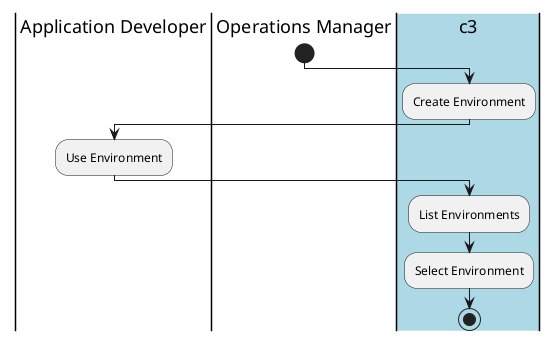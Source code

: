 @startuml
|Application Developer|
|Operations Manager|
start
|#lightblue|c3|
:Create Environment;
|Application Developer|
:Use Environment;
|c3|
:List Environments;
:Select Environment;
stop
@enduml

